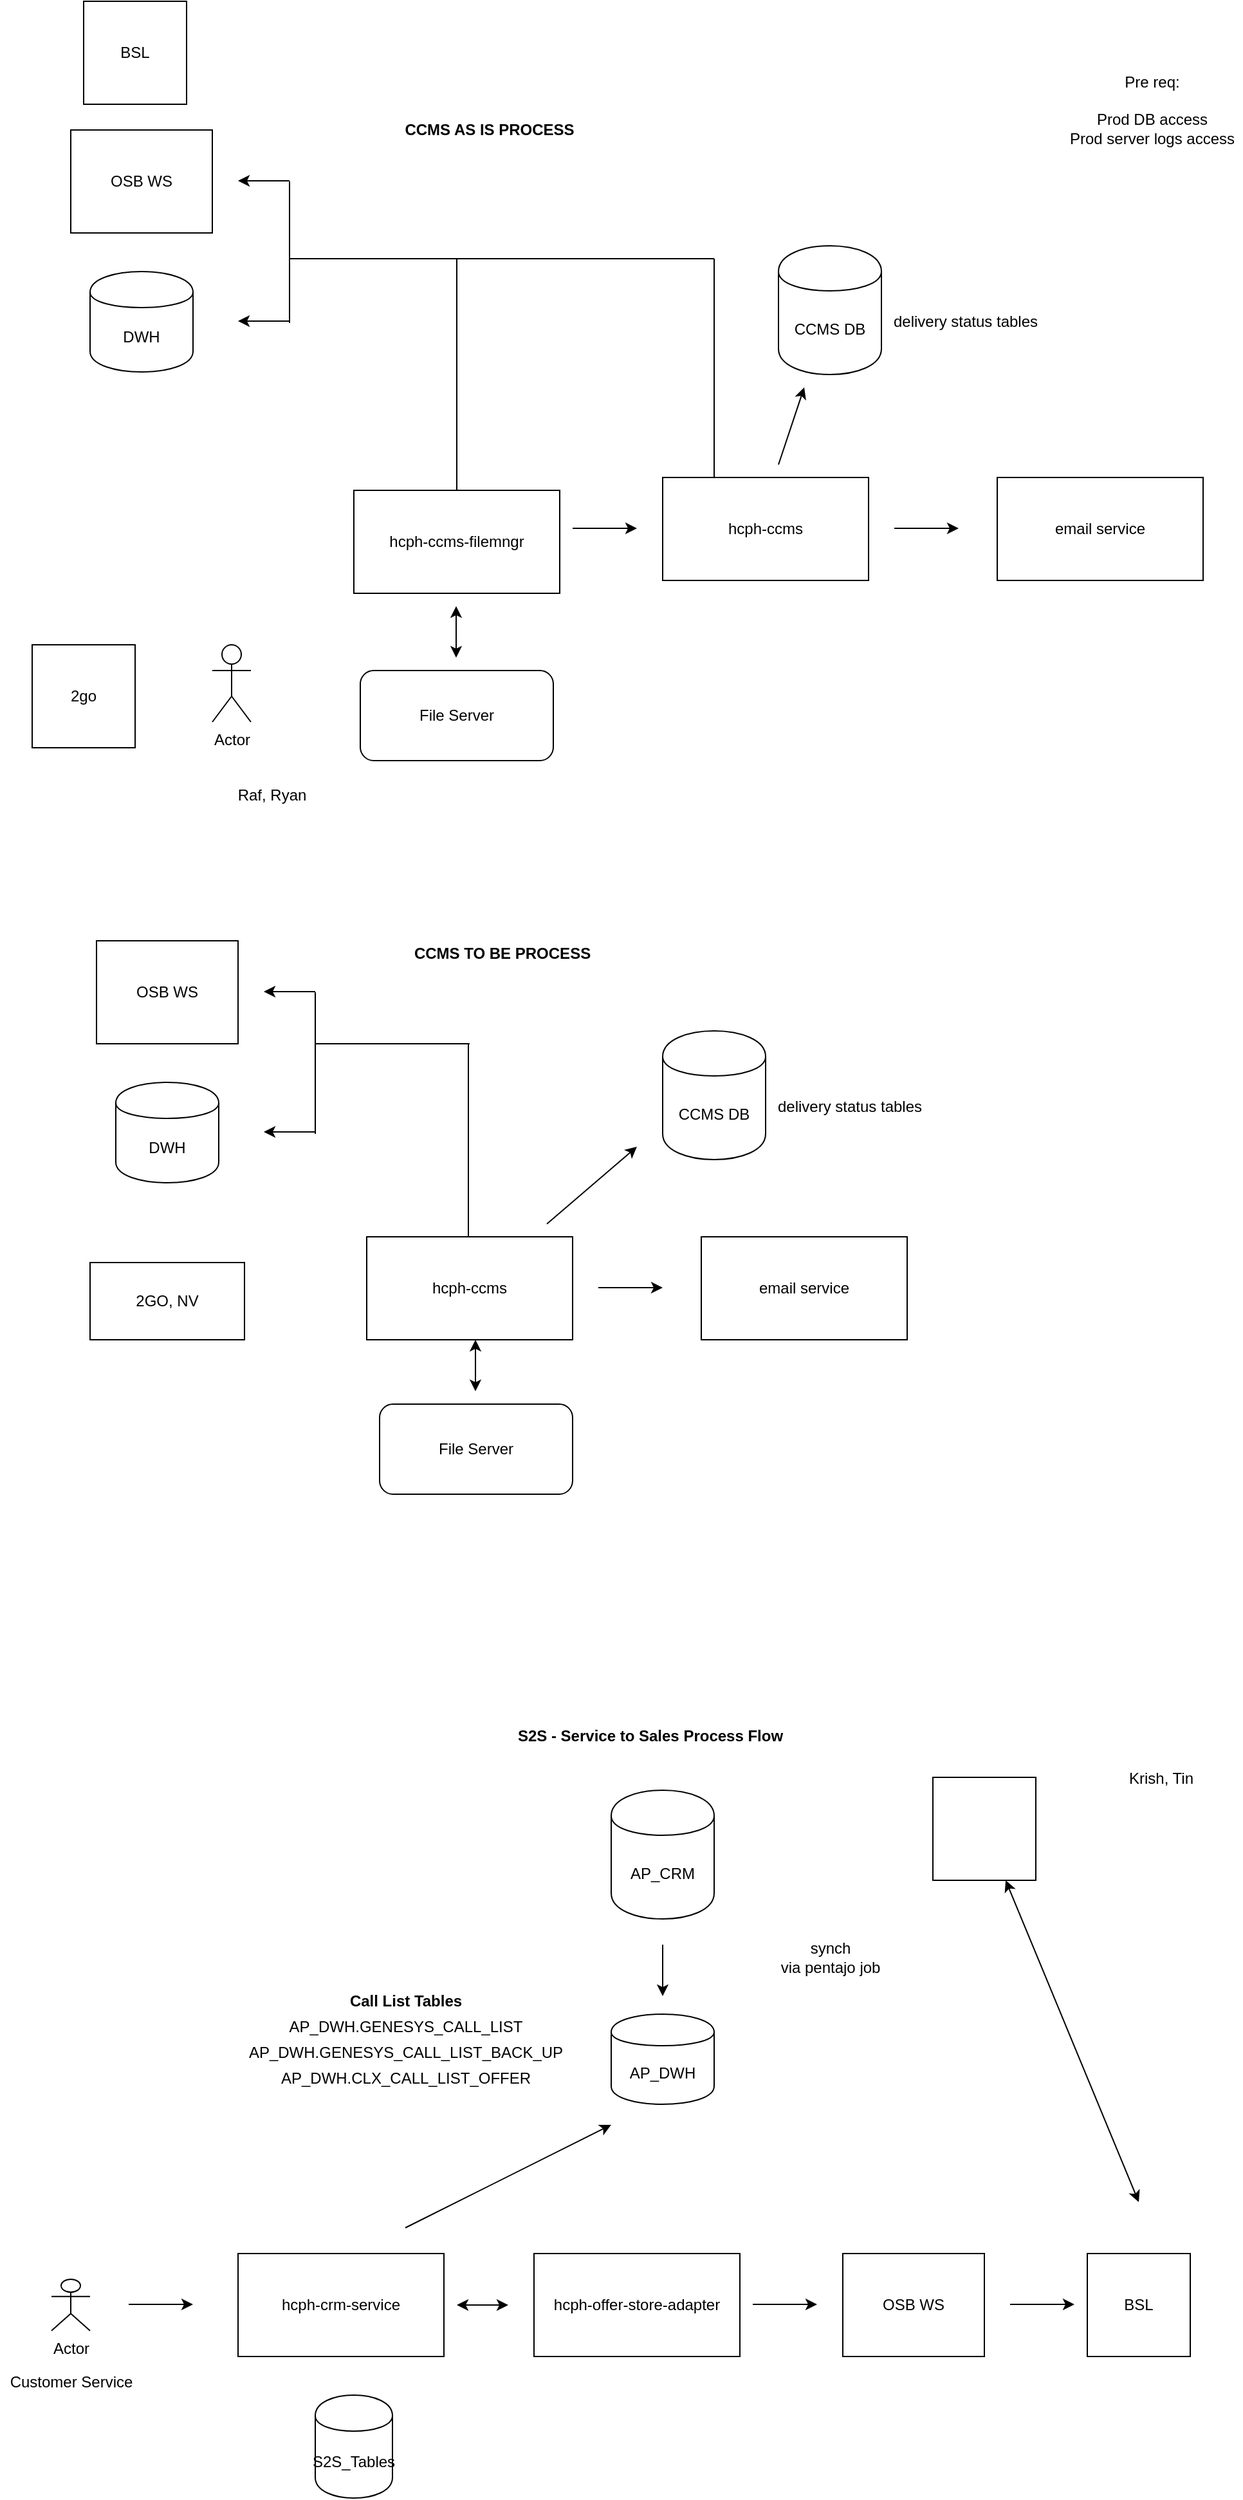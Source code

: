 <mxfile version="13.3.9" type="github">
  <diagram id="MbqvgFbTMx83-BG4Br1u" name="Page-1">
    <mxGraphModel dx="1222" dy="1406" grid="1" gridSize="10" guides="1" tooltips="1" connect="1" arrows="1" fold="1" page="1" pageScale="1" pageWidth="1100" pageHeight="850" math="0" shadow="0">
      <root>
        <mxCell id="0" />
        <mxCell id="1" parent="0" />
        <mxCell id="bOzeOjzVqwc1Ep4cM6MG-1" value="OSB WS" style="rounded=0;whiteSpace=wrap;html=1;" parent="1" vertex="1">
          <mxGeometry x="130" y="-100" width="110" height="80" as="geometry" />
        </mxCell>
        <mxCell id="bOzeOjzVqwc1Ep4cM6MG-2" value="CCMS DB" style="shape=cylinder;whiteSpace=wrap;html=1;boundedLbl=1;backgroundOutline=1;" parent="1" vertex="1">
          <mxGeometry x="570" y="-30" width="80" height="100" as="geometry" />
        </mxCell>
        <mxCell id="bOzeOjzVqwc1Ep4cM6MG-5" value="hcph-ccms" style="rounded=0;whiteSpace=wrap;html=1;" parent="1" vertex="1">
          <mxGeometry x="340" y="130" width="160" height="80" as="geometry" />
        </mxCell>
        <mxCell id="CeXjt3tNkDbRU5A6O2gZ-1" value="&lt;b&gt;CCMS TO BE PROCESS&lt;/b&gt;" style="text;html=1;align=center;verticalAlign=middle;resizable=0;points=[];autosize=1;" vertex="1" parent="1">
          <mxGeometry x="370" y="-100" width="150" height="20" as="geometry" />
        </mxCell>
        <mxCell id="CeXjt3tNkDbRU5A6O2gZ-2" value="File Server" style="rounded=1;whiteSpace=wrap;html=1;" vertex="1" parent="1">
          <mxGeometry x="350" y="260" width="150" height="70" as="geometry" />
        </mxCell>
        <mxCell id="CeXjt3tNkDbRU5A6O2gZ-4" value="email service" style="rounded=0;whiteSpace=wrap;html=1;" vertex="1" parent="1">
          <mxGeometry x="600" y="130" width="160" height="80" as="geometry" />
        </mxCell>
        <mxCell id="CeXjt3tNkDbRU5A6O2gZ-6" value="" style="endArrow=classic;startArrow=classic;html=1;" edge="1" parent="1">
          <mxGeometry width="50" height="50" relative="1" as="geometry">
            <mxPoint x="424.5" y="250" as="sourcePoint" />
            <mxPoint x="424.5" y="210" as="targetPoint" />
          </mxGeometry>
        </mxCell>
        <mxCell id="CeXjt3tNkDbRU5A6O2gZ-7" value="" style="endArrow=classic;html=1;" edge="1" parent="1">
          <mxGeometry width="50" height="50" relative="1" as="geometry">
            <mxPoint x="520" y="169.5" as="sourcePoint" />
            <mxPoint x="570" y="169.5" as="targetPoint" />
          </mxGeometry>
        </mxCell>
        <mxCell id="CeXjt3tNkDbRU5A6O2gZ-11" value="DWH" style="shape=cylinder;whiteSpace=wrap;html=1;boundedLbl=1;backgroundOutline=1;" vertex="1" parent="1">
          <mxGeometry x="145" y="10" width="80" height="78" as="geometry" />
        </mxCell>
        <mxCell id="CeXjt3tNkDbRU5A6O2gZ-15" value="" style="endArrow=classic;html=1;" edge="1" parent="1">
          <mxGeometry width="50" height="50" relative="1" as="geometry">
            <mxPoint x="480" y="120" as="sourcePoint" />
            <mxPoint x="550" y="60" as="targetPoint" />
          </mxGeometry>
        </mxCell>
        <mxCell id="CeXjt3tNkDbRU5A6O2gZ-29" value="" style="endArrow=classic;html=1;" edge="1" parent="1">
          <mxGeometry width="50" height="50" relative="1" as="geometry">
            <mxPoint x="300" y="-60.5" as="sourcePoint" />
            <mxPoint x="260" y="-60.5" as="targetPoint" />
          </mxGeometry>
        </mxCell>
        <mxCell id="CeXjt3tNkDbRU5A6O2gZ-30" value="" style="endArrow=classic;html=1;" edge="1" parent="1">
          <mxGeometry width="50" height="50" relative="1" as="geometry">
            <mxPoint x="300" y="48.5" as="sourcePoint" />
            <mxPoint x="260" y="48.5" as="targetPoint" />
          </mxGeometry>
        </mxCell>
        <mxCell id="CeXjt3tNkDbRU5A6O2gZ-31" value="" style="endArrow=none;html=1;" edge="1" parent="1">
          <mxGeometry width="50" height="50" relative="1" as="geometry">
            <mxPoint x="300" y="50" as="sourcePoint" />
            <mxPoint x="300" y="-60" as="targetPoint" />
          </mxGeometry>
        </mxCell>
        <mxCell id="CeXjt3tNkDbRU5A6O2gZ-32" value="" style="endArrow=none;html=1;" edge="1" parent="1">
          <mxGeometry width="50" height="50" relative="1" as="geometry">
            <mxPoint x="300" y="-20" as="sourcePoint" />
            <mxPoint x="320" y="-20" as="targetPoint" />
          </mxGeometry>
        </mxCell>
        <mxCell id="CeXjt3tNkDbRU5A6O2gZ-34" value="" style="endArrow=none;html=1;" edge="1" parent="1">
          <mxGeometry width="50" height="50" relative="1" as="geometry">
            <mxPoint x="419" y="130" as="sourcePoint" />
            <mxPoint x="419" y="-20" as="targetPoint" />
          </mxGeometry>
        </mxCell>
        <mxCell id="CeXjt3tNkDbRU5A6O2gZ-35" value="" style="endArrow=none;html=1;" edge="1" parent="1">
          <mxGeometry width="50" height="50" relative="1" as="geometry">
            <mxPoint x="320" y="-20" as="sourcePoint" />
            <mxPoint x="420" y="-20" as="targetPoint" />
          </mxGeometry>
        </mxCell>
        <mxCell id="CeXjt3tNkDbRU5A6O2gZ-36" value="delivery status tables" style="text;html=1;align=center;verticalAlign=middle;resizable=0;points=[];autosize=1;" vertex="1" parent="1">
          <mxGeometry x="650" y="19" width="130" height="20" as="geometry" />
        </mxCell>
        <mxCell id="CeXjt3tNkDbRU5A6O2gZ-57" value="OSB WS" style="rounded=0;whiteSpace=wrap;html=1;" vertex="1" parent="1">
          <mxGeometry x="110" y="-730" width="110" height="80" as="geometry" />
        </mxCell>
        <mxCell id="CeXjt3tNkDbRU5A6O2gZ-58" value="CCMS DB" style="shape=cylinder;whiteSpace=wrap;html=1;boundedLbl=1;backgroundOutline=1;" vertex="1" parent="1">
          <mxGeometry x="660" y="-640" width="80" height="100" as="geometry" />
        </mxCell>
        <mxCell id="CeXjt3tNkDbRU5A6O2gZ-59" value="hcph-ccms" style="rounded=0;whiteSpace=wrap;html=1;" vertex="1" parent="1">
          <mxGeometry x="570" y="-460" width="160" height="80" as="geometry" />
        </mxCell>
        <mxCell id="CeXjt3tNkDbRU5A6O2gZ-60" value="" style="endArrow=classic;html=1;" edge="1" parent="1">
          <mxGeometry width="50" height="50" relative="1" as="geometry">
            <mxPoint x="500" y="-420.5" as="sourcePoint" />
            <mxPoint x="550" y="-420.5" as="targetPoint" />
          </mxGeometry>
        </mxCell>
        <mxCell id="CeXjt3tNkDbRU5A6O2gZ-61" value="&lt;b&gt;CCMS AS IS PROCESS&lt;/b&gt;" style="text;html=1;align=center;verticalAlign=middle;resizable=0;points=[];autosize=1;" vertex="1" parent="1">
          <mxGeometry x="360" y="-740" width="150" height="20" as="geometry" />
        </mxCell>
        <mxCell id="CeXjt3tNkDbRU5A6O2gZ-62" value="File Server" style="rounded=1;whiteSpace=wrap;html=1;" vertex="1" parent="1">
          <mxGeometry x="335" y="-310" width="150" height="70" as="geometry" />
        </mxCell>
        <mxCell id="CeXjt3tNkDbRU5A6O2gZ-63" value="email service" style="rounded=0;whiteSpace=wrap;html=1;" vertex="1" parent="1">
          <mxGeometry x="830" y="-460" width="160" height="80" as="geometry" />
        </mxCell>
        <mxCell id="CeXjt3tNkDbRU5A6O2gZ-64" value="" style="endArrow=classic;startArrow=classic;html=1;" edge="1" parent="1">
          <mxGeometry width="50" height="50" relative="1" as="geometry">
            <mxPoint x="409.5" y="-320" as="sourcePoint" />
            <mxPoint x="409.5" y="-360" as="targetPoint" />
          </mxGeometry>
        </mxCell>
        <mxCell id="CeXjt3tNkDbRU5A6O2gZ-65" value="" style="endArrow=classic;html=1;" edge="1" parent="1">
          <mxGeometry width="50" height="50" relative="1" as="geometry">
            <mxPoint x="750" y="-420.5" as="sourcePoint" />
            <mxPoint x="800" y="-420.5" as="targetPoint" />
          </mxGeometry>
        </mxCell>
        <mxCell id="CeXjt3tNkDbRU5A6O2gZ-66" value="hcph-ccms-filemngr" style="rounded=0;whiteSpace=wrap;html=1;" vertex="1" parent="1">
          <mxGeometry x="330" y="-450" width="160" height="80" as="geometry" />
        </mxCell>
        <mxCell id="CeXjt3tNkDbRU5A6O2gZ-67" value="DWH" style="shape=cylinder;whiteSpace=wrap;html=1;boundedLbl=1;backgroundOutline=1;" vertex="1" parent="1">
          <mxGeometry x="125" y="-620" width="80" height="78" as="geometry" />
        </mxCell>
        <mxCell id="CeXjt3tNkDbRU5A6O2gZ-68" value="" style="endArrow=classic;html=1;" edge="1" parent="1">
          <mxGeometry width="50" height="50" relative="1" as="geometry">
            <mxPoint x="660" y="-470" as="sourcePoint" />
            <mxPoint x="680" y="-530" as="targetPoint" />
          </mxGeometry>
        </mxCell>
        <mxCell id="CeXjt3tNkDbRU5A6O2gZ-69" value="" style="endArrow=classic;html=1;" edge="1" parent="1">
          <mxGeometry width="50" height="50" relative="1" as="geometry">
            <mxPoint x="280" y="-690.5" as="sourcePoint" />
            <mxPoint x="240" y="-690.5" as="targetPoint" />
          </mxGeometry>
        </mxCell>
        <mxCell id="CeXjt3tNkDbRU5A6O2gZ-70" value="" style="endArrow=classic;html=1;" edge="1" parent="1">
          <mxGeometry width="50" height="50" relative="1" as="geometry">
            <mxPoint x="280" y="-581.5" as="sourcePoint" />
            <mxPoint x="240" y="-581.5" as="targetPoint" />
          </mxGeometry>
        </mxCell>
        <mxCell id="CeXjt3tNkDbRU5A6O2gZ-71" value="" style="endArrow=none;html=1;" edge="1" parent="1">
          <mxGeometry width="50" height="50" relative="1" as="geometry">
            <mxPoint x="280" y="-580" as="sourcePoint" />
            <mxPoint x="280" y="-690" as="targetPoint" />
          </mxGeometry>
        </mxCell>
        <mxCell id="CeXjt3tNkDbRU5A6O2gZ-72" value="" style="endArrow=none;html=1;" edge="1" parent="1">
          <mxGeometry width="50" height="50" relative="1" as="geometry">
            <mxPoint x="280" y="-630" as="sourcePoint" />
            <mxPoint x="410" y="-630" as="targetPoint" />
          </mxGeometry>
        </mxCell>
        <mxCell id="CeXjt3tNkDbRU5A6O2gZ-73" value="" style="endArrow=none;html=1;exitX=0.5;exitY=0;exitDx=0;exitDy=0;" edge="1" parent="1" source="CeXjt3tNkDbRU5A6O2gZ-66">
          <mxGeometry width="50" height="50" relative="1" as="geometry">
            <mxPoint x="410" y="-480" as="sourcePoint" />
            <mxPoint x="410" y="-630" as="targetPoint" />
          </mxGeometry>
        </mxCell>
        <mxCell id="CeXjt3tNkDbRU5A6O2gZ-74" value="" style="endArrow=none;html=1;" edge="1" parent="1">
          <mxGeometry width="50" height="50" relative="1" as="geometry">
            <mxPoint x="610" y="-460" as="sourcePoint" />
            <mxPoint x="610" y="-630" as="targetPoint" />
          </mxGeometry>
        </mxCell>
        <mxCell id="CeXjt3tNkDbRU5A6O2gZ-75" value="" style="endArrow=none;html=1;" edge="1" parent="1">
          <mxGeometry width="50" height="50" relative="1" as="geometry">
            <mxPoint x="410" y="-630" as="sourcePoint" />
            <mxPoint x="610" y="-630" as="targetPoint" />
          </mxGeometry>
        </mxCell>
        <mxCell id="CeXjt3tNkDbRU5A6O2gZ-76" value="delivery status tables" style="text;html=1;align=center;verticalAlign=middle;resizable=0;points=[];autosize=1;" vertex="1" parent="1">
          <mxGeometry x="740" y="-591" width="130" height="20" as="geometry" />
        </mxCell>
        <mxCell id="CeXjt3tNkDbRU5A6O2gZ-94" value="OSB WS" style="rounded=0;whiteSpace=wrap;html=1;" vertex="1" parent="1">
          <mxGeometry x="710" y="920" width="110" height="80" as="geometry" />
        </mxCell>
        <mxCell id="CeXjt3tNkDbRU5A6O2gZ-95" value="AP_DWH" style="shape=cylinder;whiteSpace=wrap;html=1;boundedLbl=1;backgroundOutline=1;" vertex="1" parent="1">
          <mxGeometry x="530" y="734" width="80" height="70" as="geometry" />
        </mxCell>
        <mxCell id="CeXjt3tNkDbRU5A6O2gZ-96" value="hcph-crm-service" style="rounded=0;whiteSpace=wrap;html=1;" vertex="1" parent="1">
          <mxGeometry x="240" y="920" width="160" height="80" as="geometry" />
        </mxCell>
        <mxCell id="CeXjt3tNkDbRU5A6O2gZ-97" value="&lt;b&gt;S2S - Service to Sales Process Flow&lt;br&gt;&amp;nbsp;&lt;/b&gt;" style="text;html=1;align=center;verticalAlign=middle;resizable=0;points=[];autosize=1;" vertex="1" parent="1">
          <mxGeometry x="450" y="510" width="220" height="30" as="geometry" />
        </mxCell>
        <mxCell id="CeXjt3tNkDbRU5A6O2gZ-99" value="hcph-offer-store-adapter" style="rounded=0;whiteSpace=wrap;html=1;" vertex="1" parent="1">
          <mxGeometry x="470" y="920" width="160" height="80" as="geometry" />
        </mxCell>
        <mxCell id="CeXjt3tNkDbRU5A6O2gZ-102" value="AP_CRM" style="shape=cylinder;whiteSpace=wrap;html=1;boundedLbl=1;backgroundOutline=1;" vertex="1" parent="1">
          <mxGeometry x="530" y="560" width="80" height="100" as="geometry" />
        </mxCell>
        <mxCell id="CeXjt3tNkDbRU5A6O2gZ-110" value="&lt;b&gt;Call List Tables&lt;/b&gt;" style="text;html=1;align=center;verticalAlign=middle;resizable=0;points=[];autosize=1;" vertex="1" parent="1">
          <mxGeometry x="320" y="714" width="100" height="20" as="geometry" />
        </mxCell>
        <mxCell id="CeXjt3tNkDbRU5A6O2gZ-112" value="" style="endArrow=classic;html=1;" edge="1" parent="1">
          <mxGeometry width="50" height="50" relative="1" as="geometry">
            <mxPoint x="640" y="959.5" as="sourcePoint" />
            <mxPoint x="690" y="959.5" as="targetPoint" />
          </mxGeometry>
        </mxCell>
        <mxCell id="CeXjt3tNkDbRU5A6O2gZ-114" value="" style="endArrow=classic;html=1;" edge="1" parent="1">
          <mxGeometry width="50" height="50" relative="1" as="geometry">
            <mxPoint x="570" y="680" as="sourcePoint" />
            <mxPoint x="570" y="720" as="targetPoint" />
          </mxGeometry>
        </mxCell>
        <mxCell id="CeXjt3tNkDbRU5A6O2gZ-115" value="synch &lt;br&gt;via pentajo job" style="text;html=1;align=center;verticalAlign=middle;resizable=0;points=[];autosize=1;" vertex="1" parent="1">
          <mxGeometry x="655" y="675" width="90" height="30" as="geometry" />
        </mxCell>
        <mxCell id="CeXjt3tNkDbRU5A6O2gZ-116" value="AP_DWH.GENESYS_CALL_LIST" style="text;html=1;align=center;verticalAlign=middle;resizable=0;points=[];autosize=1;" vertex="1" parent="1">
          <mxGeometry x="270" y="734" width="200" height="20" as="geometry" />
        </mxCell>
        <mxCell id="CeXjt3tNkDbRU5A6O2gZ-117" value="AP_DWH.GENESYS_CALL_LIST_BACK_UP" style="text;html=1;align=center;verticalAlign=middle;resizable=0;points=[];autosize=1;" vertex="1" parent="1">
          <mxGeometry x="240" y="754" width="260" height="20" as="geometry" />
        </mxCell>
        <mxCell id="CeXjt3tNkDbRU5A6O2gZ-118" value="AP_DWH.CLX_CALL_LIST_OFFER" style="text;html=1;align=center;verticalAlign=middle;resizable=0;points=[];autosize=1;" vertex="1" parent="1">
          <mxGeometry x="265" y="774" width="210" height="20" as="geometry" />
        </mxCell>
        <mxCell id="CeXjt3tNkDbRU5A6O2gZ-119" value="BSL" style="whiteSpace=wrap;html=1;aspect=fixed;" vertex="1" parent="1">
          <mxGeometry x="900" y="920" width="80" height="80" as="geometry" />
        </mxCell>
        <mxCell id="CeXjt3tNkDbRU5A6O2gZ-120" value="" style="endArrow=classic;html=1;" edge="1" parent="1">
          <mxGeometry width="50" height="50" relative="1" as="geometry">
            <mxPoint x="840" y="959.5" as="sourcePoint" />
            <mxPoint x="890" y="959.5" as="targetPoint" />
          </mxGeometry>
        </mxCell>
        <mxCell id="CeXjt3tNkDbRU5A6O2gZ-121" value="Actor" style="shape=umlActor;verticalLabelPosition=bottom;verticalAlign=top;html=1;outlineConnect=0;" vertex="1" parent="1">
          <mxGeometry x="95" y="940" width="30" height="40" as="geometry" />
        </mxCell>
        <mxCell id="CeXjt3tNkDbRU5A6O2gZ-132" value="" style="endArrow=classic;html=1;" edge="1" parent="1">
          <mxGeometry width="50" height="50" relative="1" as="geometry">
            <mxPoint x="155" y="959.5" as="sourcePoint" />
            <mxPoint x="205" y="959.5" as="targetPoint" />
          </mxGeometry>
        </mxCell>
        <mxCell id="CeXjt3tNkDbRU5A6O2gZ-133" value="" style="endArrow=classic;html=1;" edge="1" parent="1">
          <mxGeometry width="50" height="50" relative="1" as="geometry">
            <mxPoint x="370" y="900" as="sourcePoint" />
            <mxPoint x="530" y="820" as="targetPoint" />
          </mxGeometry>
        </mxCell>
        <mxCell id="CeXjt3tNkDbRU5A6O2gZ-134" value="" style="endArrow=classic;startArrow=classic;html=1;" edge="1" parent="1">
          <mxGeometry width="50" height="50" relative="1" as="geometry">
            <mxPoint x="410" y="960" as="sourcePoint" />
            <mxPoint x="450" y="960" as="targetPoint" />
          </mxGeometry>
        </mxCell>
        <mxCell id="CeXjt3tNkDbRU5A6O2gZ-135" value="Customer Service&lt;br&gt;" style="text;html=1;align=center;verticalAlign=middle;resizable=0;points=[];autosize=1;" vertex="1" parent="1">
          <mxGeometry x="55" y="1010" width="110" height="20" as="geometry" />
        </mxCell>
        <mxCell id="CeXjt3tNkDbRU5A6O2gZ-136" value="Pre req:&lt;br&gt;&lt;br&gt;Prod DB access&lt;br&gt;Prod server logs access&lt;br&gt;&lt;br&gt;&lt;br&gt;" style="text;html=1;align=center;verticalAlign=middle;resizable=0;points=[];autosize=1;" vertex="1" parent="1">
          <mxGeometry x="880" y="-776" width="140" height="90" as="geometry" />
        </mxCell>
        <mxCell id="CeXjt3tNkDbRU5A6O2gZ-137" value="Actor" style="shape=umlActor;verticalLabelPosition=bottom;verticalAlign=top;html=1;outlineConnect=0;" vertex="1" parent="1">
          <mxGeometry x="220" y="-330" width="30" height="60" as="geometry" />
        </mxCell>
        <mxCell id="CeXjt3tNkDbRU5A6O2gZ-138" value="2go" style="whiteSpace=wrap;html=1;aspect=fixed;" vertex="1" parent="1">
          <mxGeometry x="80" y="-330" width="80" height="80" as="geometry" />
        </mxCell>
        <mxCell id="CeXjt3tNkDbRU5A6O2gZ-139" value="BSL" style="whiteSpace=wrap;html=1;aspect=fixed;" vertex="1" parent="1">
          <mxGeometry x="120" y="-830" width="80" height="80" as="geometry" />
        </mxCell>
        <mxCell id="CeXjt3tNkDbRU5A6O2gZ-140" value="Raf, Ryan" style="text;html=1;align=center;verticalAlign=middle;resizable=0;points=[];autosize=1;" vertex="1" parent="1">
          <mxGeometry x="231" y="-223" width="70" height="20" as="geometry" />
        </mxCell>
        <mxCell id="CeXjt3tNkDbRU5A6O2gZ-142" value="2GO, NV" style="rounded=0;whiteSpace=wrap;html=1;" vertex="1" parent="1">
          <mxGeometry x="125" y="150" width="120" height="60" as="geometry" />
        </mxCell>
        <mxCell id="CeXjt3tNkDbRU5A6O2gZ-144" value="" style="endArrow=classic;startArrow=classic;html=1;" edge="1" parent="1" target="CeXjt3tNkDbRU5A6O2gZ-145">
          <mxGeometry width="50" height="50" relative="1" as="geometry">
            <mxPoint x="940" y="880" as="sourcePoint" />
            <mxPoint x="640" y="610" as="targetPoint" />
          </mxGeometry>
        </mxCell>
        <mxCell id="CeXjt3tNkDbRU5A6O2gZ-145" value="" style="whiteSpace=wrap;html=1;aspect=fixed;" vertex="1" parent="1">
          <mxGeometry x="780" y="550" width="80" height="80" as="geometry" />
        </mxCell>
        <mxCell id="CeXjt3tNkDbRU5A6O2gZ-146" value="S2S_Tables" style="shape=cylinder;whiteSpace=wrap;html=1;boundedLbl=1;backgroundOutline=1;" vertex="1" parent="1">
          <mxGeometry x="300" y="1030" width="60" height="80" as="geometry" />
        </mxCell>
        <mxCell id="CeXjt3tNkDbRU5A6O2gZ-147" value="Krish, Tin" style="text;html=1;align=center;verticalAlign=middle;resizable=0;points=[];autosize=1;" vertex="1" parent="1">
          <mxGeometry x="922" y="541" width="70" height="20" as="geometry" />
        </mxCell>
      </root>
    </mxGraphModel>
  </diagram>
</mxfile>
